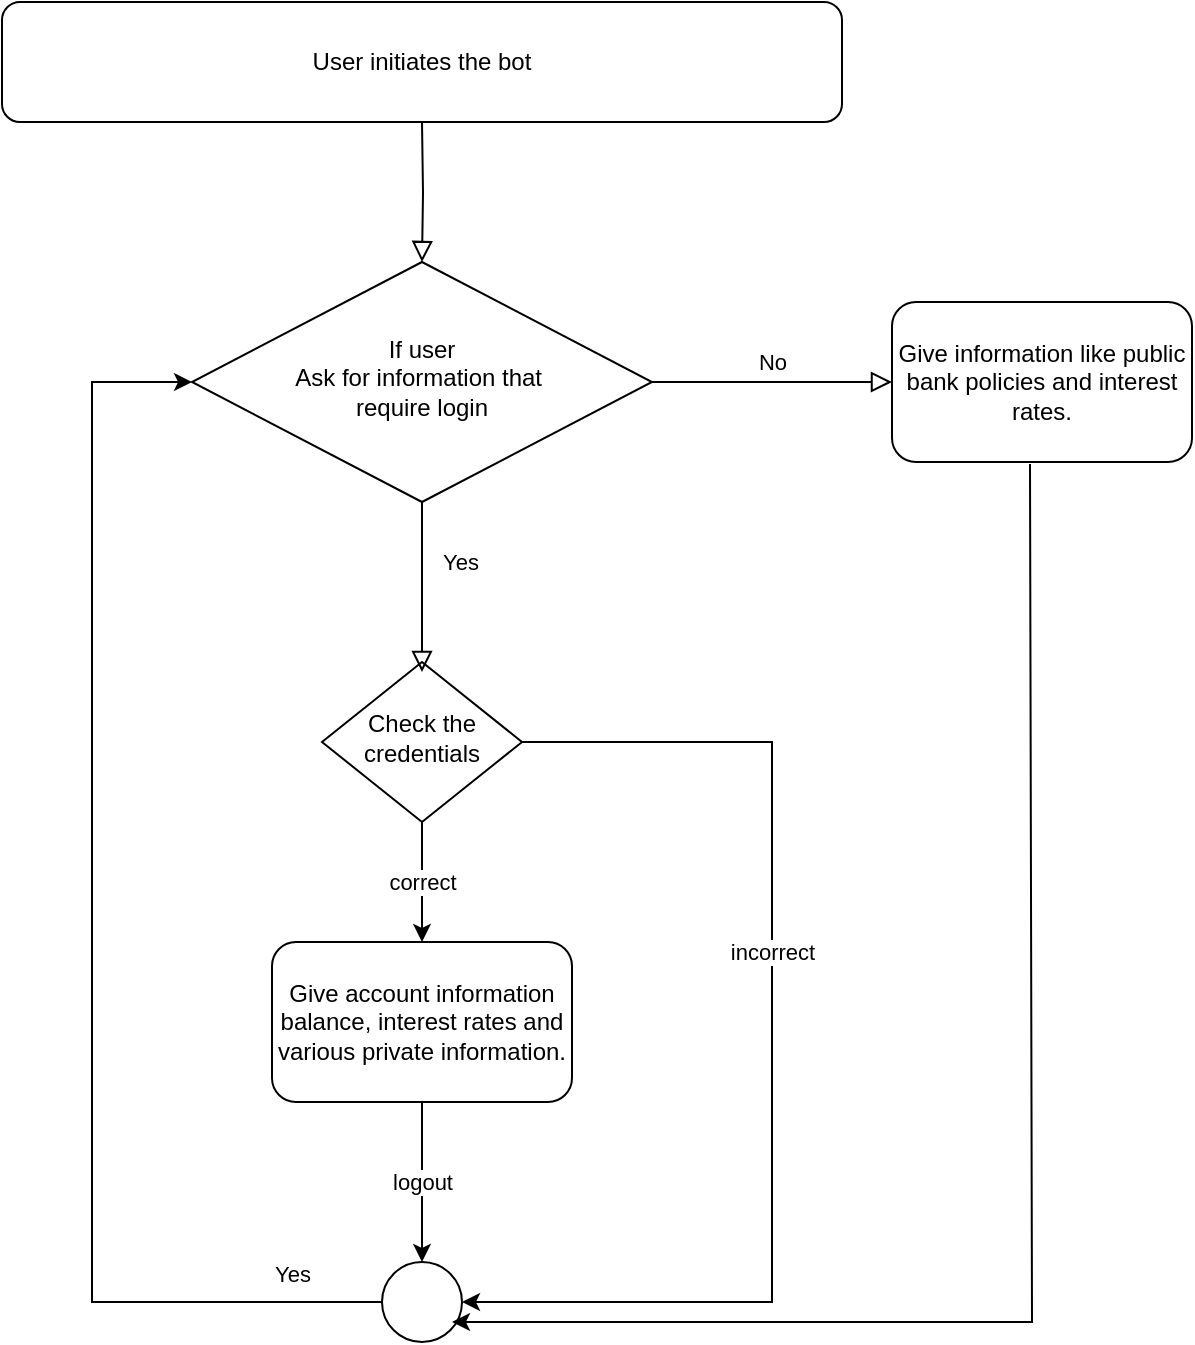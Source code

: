 <mxfile version="20.8.16" type="device"><diagram id="C5RBs43oDa-KdzZeNtuy" name="Page-1"><mxGraphModel dx="1210" dy="686" grid="1" gridSize="10" guides="1" tooltips="1" connect="1" arrows="1" fold="1" page="1" pageScale="1" pageWidth="827" pageHeight="1169" math="0" shadow="0"><root><mxCell id="WIyWlLk6GJQsqaUBKTNV-0"/><mxCell id="WIyWlLk6GJQsqaUBKTNV-1" parent="WIyWlLk6GJQsqaUBKTNV-0"/><mxCell id="WIyWlLk6GJQsqaUBKTNV-3" value="User initiates the bot" style="rounded=1;whiteSpace=wrap;html=1;fontSize=12;glass=0;strokeWidth=1;shadow=0;" parent="WIyWlLk6GJQsqaUBKTNV-1" vertex="1"><mxGeometry x="155" y="10" width="420" height="60" as="geometry"/></mxCell><mxCell id="WIyWlLk6GJQsqaUBKTNV-7" value="Give information like public bank policies and interest rates." style="rounded=1;whiteSpace=wrap;html=1;fontSize=12;glass=0;strokeWidth=1;shadow=0;" parent="WIyWlLk6GJQsqaUBKTNV-1" vertex="1"><mxGeometry x="600" y="160" width="150" height="80" as="geometry"/></mxCell><mxCell id="WIyWlLk6GJQsqaUBKTNV-10" value="Check the credentials" style="rhombus;whiteSpace=wrap;html=1;shadow=0;fontFamily=Helvetica;fontSize=12;align=center;strokeWidth=1;spacing=6;spacingTop=-4;" parent="WIyWlLk6GJQsqaUBKTNV-1" vertex="1"><mxGeometry x="315" y="340" width="100" height="80" as="geometry"/></mxCell><mxCell id="MrIsW5uVM2vuMHdtFamu-3" value="Yes" style="rounded=0;html=1;jettySize=auto;orthogonalLoop=1;fontSize=11;endArrow=block;endFill=0;endSize=8;strokeWidth=1;shadow=0;labelBackgroundColor=none;edgeStyle=orthogonalEdgeStyle;exitX=0.5;exitY=1;exitDx=0;exitDy=0;startArrow=none;" edge="1" parent="WIyWlLk6GJQsqaUBKTNV-1" source="MrIsW5uVM2vuMHdtFamu-5"><mxGeometry x="1" y="-312" relative="1" as="geometry"><mxPoint x="247" y="305" as="offset"/><mxPoint x="364" y="200" as="sourcePoint"/><mxPoint x="365" y="345" as="targetPoint"/></mxGeometry></mxCell><mxCell id="MrIsW5uVM2vuMHdtFamu-4" value="Yes" style="rounded=0;html=1;jettySize=auto;orthogonalLoop=1;fontSize=11;endArrow=block;endFill=0;endSize=8;strokeWidth=1;shadow=0;labelBackgroundColor=none;edgeStyle=orthogonalEdgeStyle;entryX=0.5;entryY=0;entryDx=0;entryDy=0;" edge="1" parent="WIyWlLk6GJQsqaUBKTNV-1" target="MrIsW5uVM2vuMHdtFamu-5"><mxGeometry x="1" y="151" relative="1" as="geometry"><mxPoint x="-132" y="150" as="offset"/><mxPoint x="365" y="70" as="sourcePoint"/><mxPoint x="364" y="160" as="targetPoint"/></mxGeometry></mxCell><mxCell id="MrIsW5uVM2vuMHdtFamu-5" value="If user &lt;br&gt;&lt;div&gt;Ask for information that&amp;nbsp;&lt;/div&gt;&lt;div&gt;require login&lt;/div&gt;" style="rhombus;whiteSpace=wrap;html=1;shadow=0;fontFamily=Helvetica;fontSize=12;align=center;strokeWidth=1;spacing=6;spacingTop=-4;" vertex="1" parent="WIyWlLk6GJQsqaUBKTNV-1"><mxGeometry x="250" y="140" width="230" height="120" as="geometry"/></mxCell><mxCell id="MrIsW5uVM2vuMHdtFamu-7" value="No" style="edgeStyle=orthogonalEdgeStyle;rounded=0;html=1;jettySize=auto;orthogonalLoop=1;fontSize=11;endArrow=block;endFill=0;endSize=8;strokeWidth=1;shadow=0;labelBackgroundColor=none;exitX=1;exitY=0.5;exitDx=0;exitDy=0;entryX=0;entryY=0.5;entryDx=0;entryDy=0;" edge="1" parent="WIyWlLk6GJQsqaUBKTNV-1" source="MrIsW5uVM2vuMHdtFamu-5" target="WIyWlLk6GJQsqaUBKTNV-7"><mxGeometry y="10" relative="1" as="geometry"><mxPoint as="offset"/><mxPoint x="460" y="280" as="sourcePoint"/><mxPoint x="620" y="200" as="targetPoint"/></mxGeometry></mxCell><mxCell id="MrIsW5uVM2vuMHdtFamu-13" value="" style="endArrow=classic;html=1;rounded=0;exitX=1;exitY=0.5;exitDx=0;exitDy=0;entryX=1;entryY=0.5;entryDx=0;entryDy=0;" edge="1" parent="WIyWlLk6GJQsqaUBKTNV-1" source="WIyWlLk6GJQsqaUBKTNV-10" target="MrIsW5uVM2vuMHdtFamu-18"><mxGeometry width="50" height="50" relative="1" as="geometry"><mxPoint x="420" y="590" as="sourcePoint"/><mxPoint x="480" y="660" as="targetPoint"/><Array as="points"><mxPoint x="540" y="380"/><mxPoint x="540" y="660"/></Array></mxGeometry></mxCell><mxCell id="MrIsW5uVM2vuMHdtFamu-15" value="incorrect" style="edgeLabel;html=1;align=center;verticalAlign=middle;resizable=0;points=[];" vertex="1" connectable="0" parent="MrIsW5uVM2vuMHdtFamu-13"><mxGeometry x="-0.178" relative="1" as="geometry"><mxPoint as="offset"/></mxGeometry></mxCell><mxCell id="MrIsW5uVM2vuMHdtFamu-14" value="correct" style="endArrow=classic;html=1;rounded=0;exitX=0.5;exitY=1;exitDx=0;exitDy=0;" edge="1" parent="WIyWlLk6GJQsqaUBKTNV-1" source="WIyWlLk6GJQsqaUBKTNV-10"><mxGeometry width="50" height="50" relative="1" as="geometry"><mxPoint x="390" y="380" as="sourcePoint"/><mxPoint x="365" y="480" as="targetPoint"/></mxGeometry></mxCell><mxCell id="MrIsW5uVM2vuMHdtFamu-16" value="&lt;div&gt;Give account information&lt;/div&gt;&lt;div&gt;balance, interest rates and various private information.&lt;br&gt;&lt;/div&gt;" style="rounded=1;whiteSpace=wrap;html=1;fontSize=12;glass=0;strokeWidth=1;shadow=0;" vertex="1" parent="WIyWlLk6GJQsqaUBKTNV-1"><mxGeometry x="290" y="480" width="150" height="80" as="geometry"/></mxCell><mxCell id="MrIsW5uVM2vuMHdtFamu-17" value="logout" style="endArrow=classic;html=1;rounded=0;exitX=0.5;exitY=1;exitDx=0;exitDy=0;" edge="1" parent="WIyWlLk6GJQsqaUBKTNV-1" source="MrIsW5uVM2vuMHdtFamu-16"><mxGeometry width="50" height="50" relative="1" as="geometry"><mxPoint x="390" y="430" as="sourcePoint"/><mxPoint x="365" y="640" as="targetPoint"/><Array as="points"/></mxGeometry></mxCell><mxCell id="MrIsW5uVM2vuMHdtFamu-18" value="" style="ellipse;whiteSpace=wrap;html=1;aspect=fixed;" vertex="1" parent="WIyWlLk6GJQsqaUBKTNV-1"><mxGeometry x="345" y="640" width="40" height="40" as="geometry"/></mxCell><mxCell id="MrIsW5uVM2vuMHdtFamu-19" value="" style="endArrow=classic;html=1;rounded=0;exitX=0;exitY=0.5;exitDx=0;exitDy=0;entryX=0;entryY=0.5;entryDx=0;entryDy=0;" edge="1" parent="WIyWlLk6GJQsqaUBKTNV-1" source="MrIsW5uVM2vuMHdtFamu-18" target="MrIsW5uVM2vuMHdtFamu-5"><mxGeometry width="50" height="50" relative="1" as="geometry"><mxPoint x="150" y="580" as="sourcePoint"/><mxPoint x="200" y="260" as="targetPoint"/><Array as="points"><mxPoint x="200" y="660"/><mxPoint x="200" y="200"/></Array></mxGeometry></mxCell><mxCell id="MrIsW5uVM2vuMHdtFamu-20" value="" style="endArrow=classic;html=1;rounded=0;exitX=0.46;exitY=1.013;exitDx=0;exitDy=0;exitPerimeter=0;" edge="1" parent="WIyWlLk6GJQsqaUBKTNV-1" source="WIyWlLk6GJQsqaUBKTNV-7"><mxGeometry width="50" height="50" relative="1" as="geometry"><mxPoint x="60" y="470" as="sourcePoint"/><mxPoint x="380" y="670" as="targetPoint"/><Array as="points"><mxPoint x="670" y="670"/></Array></mxGeometry></mxCell></root></mxGraphModel></diagram></mxfile>